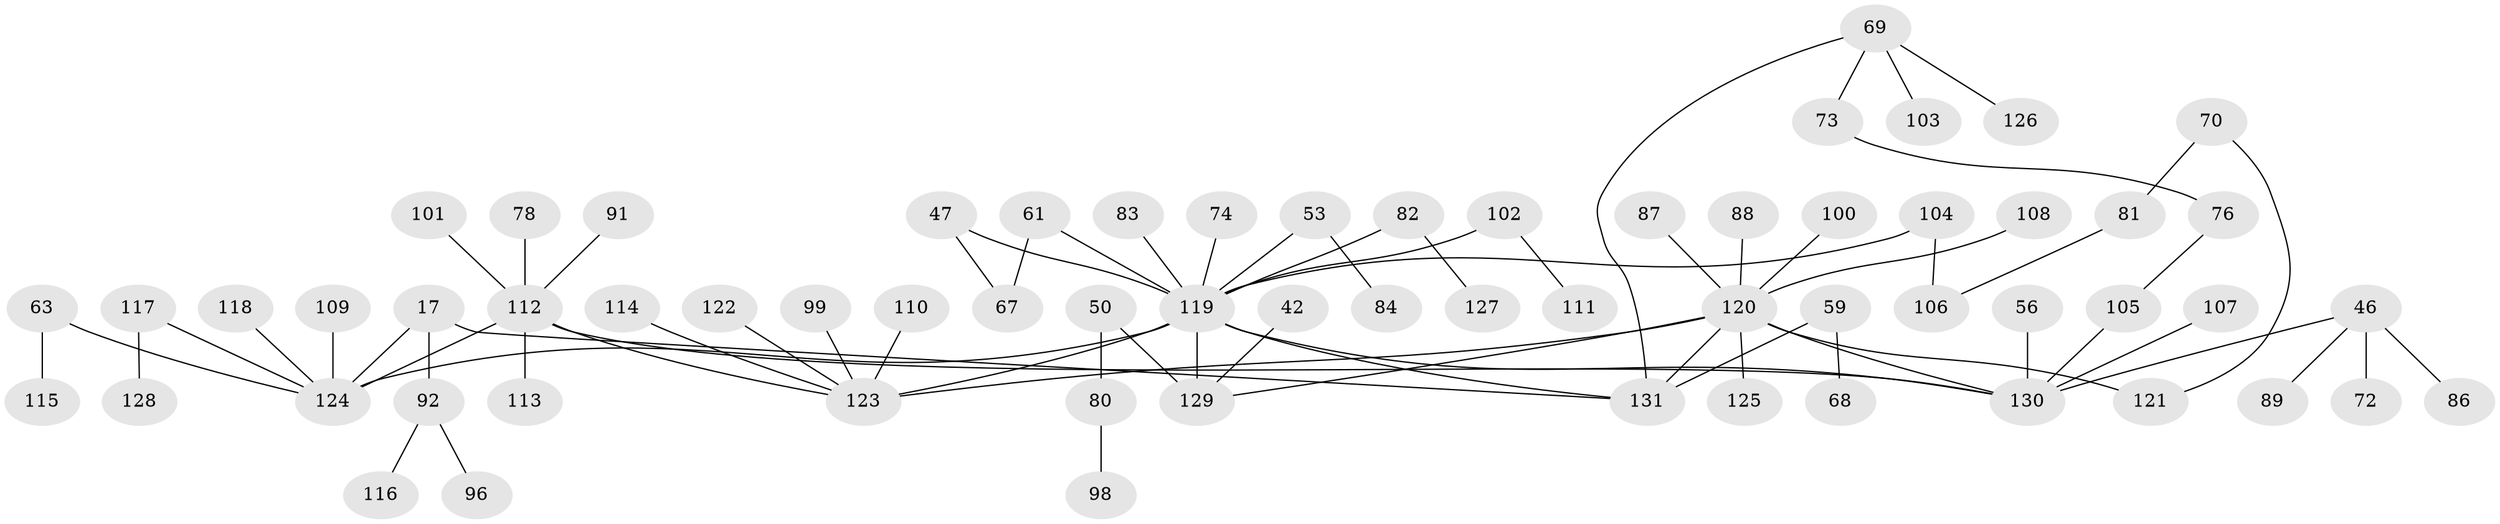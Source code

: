 // original degree distribution, {4: 0.07633587786259542, 5: 0.04580152671755725, 3: 0.19083969465648856, 8: 0.007633587786259542, 2: 0.2748091603053435, 1: 0.3893129770992366, 6: 0.015267175572519083}
// Generated by graph-tools (version 1.1) at 2025/41/03/09/25 04:41:03]
// undirected, 65 vertices, 73 edges
graph export_dot {
graph [start="1"]
  node [color=gray90,style=filled];
  17;
  42;
  46;
  47;
  50;
  53;
  56;
  59 [super="+41"];
  61;
  63;
  67;
  68;
  69;
  70;
  72;
  73;
  74;
  76;
  78;
  80;
  81;
  82;
  83;
  84;
  86;
  87;
  88;
  89;
  91;
  92;
  96;
  98;
  99;
  100;
  101;
  102 [super="+71"];
  103;
  104;
  105;
  106;
  107;
  108;
  109;
  110;
  111;
  112 [super="+66+77+95"];
  113;
  114;
  115;
  116;
  117;
  118;
  119 [super="+6+7+16+21+28+32+34+44"];
  120 [super="+26+36+60+97"];
  121 [super="+14"];
  122;
  123 [super="+90+85+94"];
  124 [super="+65+79+40"];
  125;
  126;
  127;
  128;
  129 [super="+12+93"];
  130 [super="+45"];
  131 [super="+33+54"];
  17 -- 92;
  17 -- 131;
  17 -- 124 [weight=3];
  42 -- 129;
  46 -- 72;
  46 -- 86;
  46 -- 89;
  46 -- 130;
  47 -- 67;
  47 -- 119;
  50 -- 80;
  50 -- 129;
  53 -- 84;
  53 -- 119;
  56 -- 130;
  59 -- 68;
  59 -- 131;
  61 -- 67;
  61 -- 119;
  63 -- 115;
  63 -- 124;
  69 -- 73;
  69 -- 103;
  69 -- 126;
  69 -- 131;
  70 -- 81;
  70 -- 121;
  73 -- 76;
  74 -- 119;
  76 -- 105;
  78 -- 112;
  80 -- 98;
  81 -- 106;
  82 -- 127;
  82 -- 119;
  83 -- 119;
  87 -- 120;
  88 -- 120;
  91 -- 112;
  92 -- 96;
  92 -- 116;
  99 -- 123;
  100 -- 120;
  101 -- 112;
  102 -- 119;
  102 -- 111;
  104 -- 106;
  104 -- 119;
  105 -- 130;
  107 -- 130;
  108 -- 120;
  109 -- 124;
  110 -- 123;
  112 -- 124;
  112 -- 113;
  112 -- 130;
  112 -- 123;
  114 -- 123;
  117 -- 128;
  117 -- 124;
  118 -- 124;
  119 -- 129 [weight=2];
  119 -- 124;
  119 -- 123 [weight=2];
  119 -- 131;
  119 -- 130;
  120 -- 131 [weight=2];
  120 -- 129;
  120 -- 121;
  120 -- 123;
  120 -- 125;
  120 -- 130;
  122 -- 123;
}
